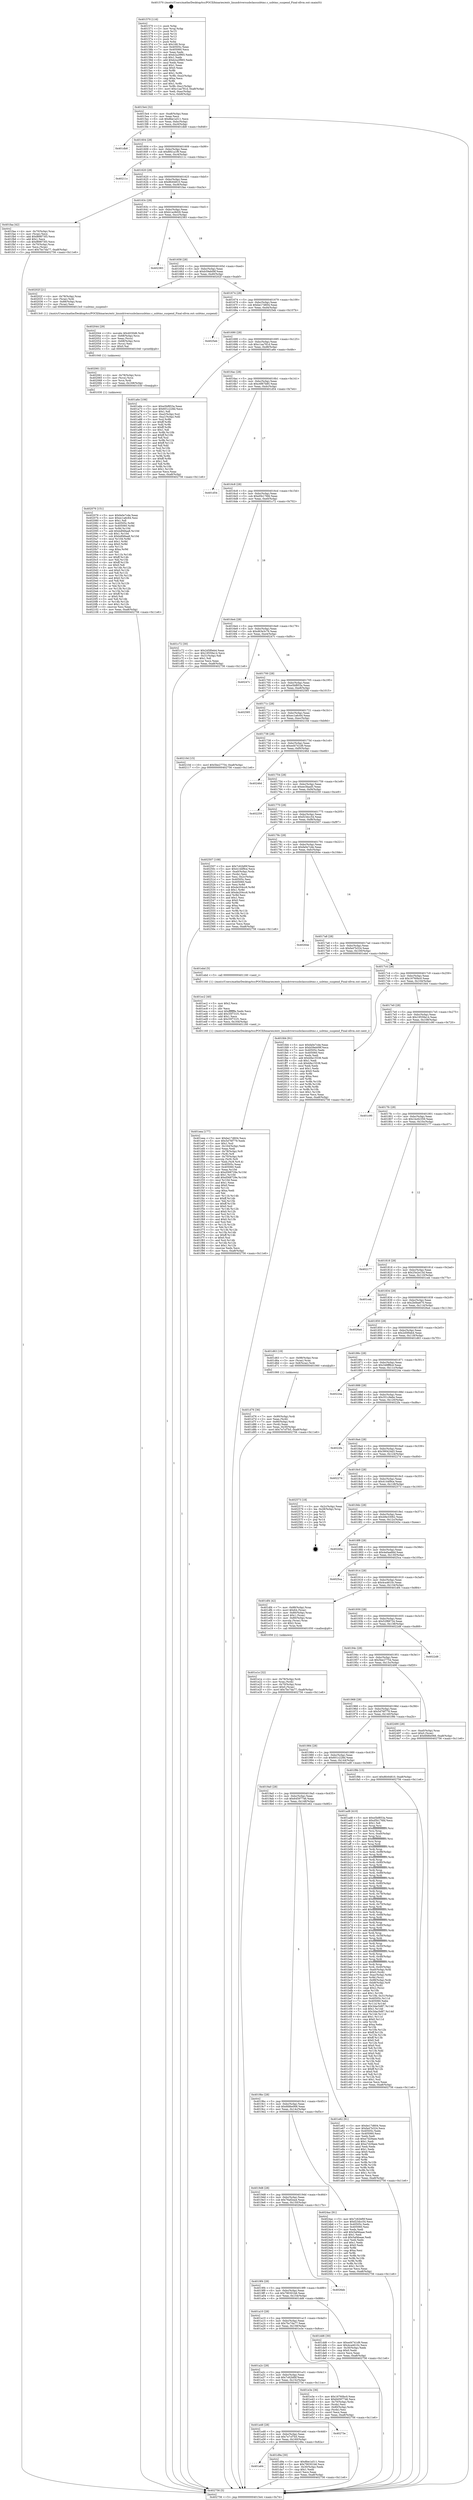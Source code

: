 digraph "0x401570" {
  label = "0x401570 (/mnt/c/Users/mathe/Desktop/tcc/POCII/binaries/extr_linuxdriversusbclassusbtmc.c_usbtmc_suspend_Final-ollvm.out::main(0))"
  labelloc = "t"
  node[shape=record]

  Entry [label="",width=0.3,height=0.3,shape=circle,fillcolor=black,style=filled]
  "0x4015e4" [label="{
     0x4015e4 [32]\l
     | [instrs]\l
     &nbsp;&nbsp;0x4015e4 \<+6\>: mov -0xa8(%rbp),%eax\l
     &nbsp;&nbsp;0x4015ea \<+2\>: mov %eax,%ecx\l
     &nbsp;&nbsp;0x4015ec \<+6\>: sub $0x8be1a511,%ecx\l
     &nbsp;&nbsp;0x4015f2 \<+6\>: mov %eax,-0xbc(%rbp)\l
     &nbsp;&nbsp;0x4015f8 \<+6\>: mov %ecx,-0xc0(%rbp)\l
     &nbsp;&nbsp;0x4015fe \<+6\>: je 0000000000401db8 \<main+0x848\>\l
  }"]
  "0x401db8" [label="{
     0x401db8\l
  }", style=dashed]
  "0x401604" [label="{
     0x401604 [28]\l
     | [instrs]\l
     &nbsp;&nbsp;0x401604 \<+5\>: jmp 0000000000401609 \<main+0x99\>\l
     &nbsp;&nbsp;0x401609 \<+6\>: mov -0xbc(%rbp),%eax\l
     &nbsp;&nbsp;0x40160f \<+5\>: sub $0x8f41a1f9,%eax\l
     &nbsp;&nbsp;0x401614 \<+6\>: mov %eax,-0xc4(%rbp)\l
     &nbsp;&nbsp;0x40161a \<+6\>: je 000000000040211c \<main+0xbac\>\l
  }"]
  Exit [label="",width=0.3,height=0.3,shape=circle,fillcolor=black,style=filled,peripheries=2]
  "0x40211c" [label="{
     0x40211c\l
  }", style=dashed]
  "0x401620" [label="{
     0x401620 [28]\l
     | [instrs]\l
     &nbsp;&nbsp;0x401620 \<+5\>: jmp 0000000000401625 \<main+0xb5\>\l
     &nbsp;&nbsp;0x401625 \<+6\>: mov -0xbc(%rbp),%eax\l
     &nbsp;&nbsp;0x40162b \<+5\>: sub $0x8fc64810,%eax\l
     &nbsp;&nbsp;0x401630 \<+6\>: mov %eax,-0xc8(%rbp)\l
     &nbsp;&nbsp;0x401636 \<+6\>: je 0000000000401faa \<main+0xa3a\>\l
  }"]
  "0x402076" [label="{
     0x402076 [151]\l
     | [instrs]\l
     &nbsp;&nbsp;0x402076 \<+5\>: mov $0xfa0e7cde,%eax\l
     &nbsp;&nbsp;0x40207b \<+5\>: mov $0xec1a6c64,%esi\l
     &nbsp;&nbsp;0x402080 \<+2\>: mov $0x1,%dl\l
     &nbsp;&nbsp;0x402082 \<+8\>: mov 0x40505c,%r8d\l
     &nbsp;&nbsp;0x40208a \<+8\>: mov 0x405060,%r9d\l
     &nbsp;&nbsp;0x402092 \<+3\>: mov %r8d,%r10d\l
     &nbsp;&nbsp;0x402095 \<+7\>: add $0xbdf48aa8,%r10d\l
     &nbsp;&nbsp;0x40209c \<+4\>: sub $0x1,%r10d\l
     &nbsp;&nbsp;0x4020a0 \<+7\>: sub $0xbdf48aa8,%r10d\l
     &nbsp;&nbsp;0x4020a7 \<+4\>: imul %r10d,%r8d\l
     &nbsp;&nbsp;0x4020ab \<+4\>: and $0x1,%r8d\l
     &nbsp;&nbsp;0x4020af \<+4\>: cmp $0x0,%r8d\l
     &nbsp;&nbsp;0x4020b3 \<+4\>: sete %r11b\l
     &nbsp;&nbsp;0x4020b7 \<+4\>: cmp $0xa,%r9d\l
     &nbsp;&nbsp;0x4020bb \<+3\>: setl %bl\l
     &nbsp;&nbsp;0x4020be \<+3\>: mov %r11b,%r14b\l
     &nbsp;&nbsp;0x4020c1 \<+4\>: xor $0xff,%r14b\l
     &nbsp;&nbsp;0x4020c5 \<+3\>: mov %bl,%r15b\l
     &nbsp;&nbsp;0x4020c8 \<+4\>: xor $0xff,%r15b\l
     &nbsp;&nbsp;0x4020cc \<+3\>: xor $0x0,%dl\l
     &nbsp;&nbsp;0x4020cf \<+3\>: mov %r14b,%r12b\l
     &nbsp;&nbsp;0x4020d2 \<+4\>: and $0x0,%r12b\l
     &nbsp;&nbsp;0x4020d6 \<+3\>: and %dl,%r11b\l
     &nbsp;&nbsp;0x4020d9 \<+3\>: mov %r15b,%r13b\l
     &nbsp;&nbsp;0x4020dc \<+4\>: and $0x0,%r13b\l
     &nbsp;&nbsp;0x4020e0 \<+2\>: and %dl,%bl\l
     &nbsp;&nbsp;0x4020e2 \<+3\>: or %r11b,%r12b\l
     &nbsp;&nbsp;0x4020e5 \<+3\>: or %bl,%r13b\l
     &nbsp;&nbsp;0x4020e8 \<+3\>: xor %r13b,%r12b\l
     &nbsp;&nbsp;0x4020eb \<+3\>: or %r15b,%r14b\l
     &nbsp;&nbsp;0x4020ee \<+4\>: xor $0xff,%r14b\l
     &nbsp;&nbsp;0x4020f2 \<+3\>: or $0x0,%dl\l
     &nbsp;&nbsp;0x4020f5 \<+3\>: and %dl,%r14b\l
     &nbsp;&nbsp;0x4020f8 \<+3\>: or %r14b,%r12b\l
     &nbsp;&nbsp;0x4020fb \<+4\>: test $0x1,%r12b\l
     &nbsp;&nbsp;0x4020ff \<+3\>: cmovne %esi,%eax\l
     &nbsp;&nbsp;0x402102 \<+6\>: mov %eax,-0xa8(%rbp)\l
     &nbsp;&nbsp;0x402108 \<+5\>: jmp 0000000000402756 \<main+0x11e6\>\l
  }"]
  "0x401faa" [label="{
     0x401faa [42]\l
     | [instrs]\l
     &nbsp;&nbsp;0x401faa \<+4\>: mov -0x70(%rbp),%rax\l
     &nbsp;&nbsp;0x401fae \<+2\>: mov (%rax),%ecx\l
     &nbsp;&nbsp;0x401fb0 \<+6\>: add $0xf89873f3,%ecx\l
     &nbsp;&nbsp;0x401fb6 \<+3\>: add $0x1,%ecx\l
     &nbsp;&nbsp;0x401fb9 \<+6\>: sub $0xf89873f3,%ecx\l
     &nbsp;&nbsp;0x401fbf \<+4\>: mov -0x70(%rbp),%rax\l
     &nbsp;&nbsp;0x401fc3 \<+2\>: mov %ecx,(%rax)\l
     &nbsp;&nbsp;0x401fc5 \<+10\>: movl $0x7bc7da77,-0xa8(%rbp)\l
     &nbsp;&nbsp;0x401fcf \<+5\>: jmp 0000000000402756 \<main+0x11e6\>\l
  }"]
  "0x40163c" [label="{
     0x40163c [28]\l
     | [instrs]\l
     &nbsp;&nbsp;0x40163c \<+5\>: jmp 0000000000401641 \<main+0xd1\>\l
     &nbsp;&nbsp;0x401641 \<+6\>: mov -0xbc(%rbp),%eax\l
     &nbsp;&nbsp;0x401647 \<+5\>: sub $0xb1ac8d26,%eax\l
     &nbsp;&nbsp;0x40164c \<+6\>: mov %eax,-0xcc(%rbp)\l
     &nbsp;&nbsp;0x401652 \<+6\>: je 0000000000402383 \<main+0xe13\>\l
  }"]
  "0x402061" [label="{
     0x402061 [21]\l
     | [instrs]\l
     &nbsp;&nbsp;0x402061 \<+4\>: mov -0x78(%rbp),%rcx\l
     &nbsp;&nbsp;0x402065 \<+3\>: mov (%rcx),%rcx\l
     &nbsp;&nbsp;0x402068 \<+3\>: mov %rcx,%rdi\l
     &nbsp;&nbsp;0x40206b \<+6\>: mov %eax,-0x168(%rbp)\l
     &nbsp;&nbsp;0x402071 \<+5\>: call 0000000000401030 \<free@plt\>\l
     | [calls]\l
     &nbsp;&nbsp;0x401030 \{1\} (unknown)\l
  }"]
  "0x402383" [label="{
     0x402383\l
  }", style=dashed]
  "0x401658" [label="{
     0x401658 [28]\l
     | [instrs]\l
     &nbsp;&nbsp;0x401658 \<+5\>: jmp 000000000040165d \<main+0xed\>\l
     &nbsp;&nbsp;0x40165d \<+6\>: mov -0xbc(%rbp),%eax\l
     &nbsp;&nbsp;0x401663 \<+5\>: sub $0xb59eb09f,%eax\l
     &nbsp;&nbsp;0x401668 \<+6\>: mov %eax,-0xd0(%rbp)\l
     &nbsp;&nbsp;0x40166e \<+6\>: je 000000000040202f \<main+0xabf\>\l
  }"]
  "0x402044" [label="{
     0x402044 [29]\l
     | [instrs]\l
     &nbsp;&nbsp;0x402044 \<+10\>: movabs $0x4030d6,%rdi\l
     &nbsp;&nbsp;0x40204e \<+4\>: mov -0x68(%rbp),%rcx\l
     &nbsp;&nbsp;0x402052 \<+2\>: mov %eax,(%rcx)\l
     &nbsp;&nbsp;0x402054 \<+4\>: mov -0x68(%rbp),%rcx\l
     &nbsp;&nbsp;0x402058 \<+2\>: mov (%rcx),%esi\l
     &nbsp;&nbsp;0x40205a \<+2\>: mov $0x0,%al\l
     &nbsp;&nbsp;0x40205c \<+5\>: call 0000000000401040 \<printf@plt\>\l
     | [calls]\l
     &nbsp;&nbsp;0x401040 \{1\} (unknown)\l
  }"]
  "0x40202f" [label="{
     0x40202f [21]\l
     | [instrs]\l
     &nbsp;&nbsp;0x40202f \<+4\>: mov -0x78(%rbp),%rax\l
     &nbsp;&nbsp;0x402033 \<+3\>: mov (%rax),%rdi\l
     &nbsp;&nbsp;0x402036 \<+7\>: mov -0x88(%rbp),%rax\l
     &nbsp;&nbsp;0x40203d \<+2\>: mov (%rax),%esi\l
     &nbsp;&nbsp;0x40203f \<+5\>: call 00000000004013c0 \<usbtmc_suspend\>\l
     | [calls]\l
     &nbsp;&nbsp;0x4013c0 \{1\} (/mnt/c/Users/mathe/Desktop/tcc/POCII/binaries/extr_linuxdriversusbclassusbtmc.c_usbtmc_suspend_Final-ollvm.out::usbtmc_suspend)\l
  }"]
  "0x401674" [label="{
     0x401674 [28]\l
     | [instrs]\l
     &nbsp;&nbsp;0x401674 \<+5\>: jmp 0000000000401679 \<main+0x109\>\l
     &nbsp;&nbsp;0x401679 \<+6\>: mov -0xbc(%rbp),%eax\l
     &nbsp;&nbsp;0x40167f \<+5\>: sub $0xbe17d604,%eax\l
     &nbsp;&nbsp;0x401684 \<+6\>: mov %eax,-0xd4(%rbp)\l
     &nbsp;&nbsp;0x40168a \<+6\>: je 00000000004025eb \<main+0x107b\>\l
  }"]
  "0x401eea" [label="{
     0x401eea [177]\l
     | [instrs]\l
     &nbsp;&nbsp;0x401eea \<+5\>: mov $0xbe17d604,%ecx\l
     &nbsp;&nbsp;0x401eef \<+5\>: mov $0x5d76f779,%edx\l
     &nbsp;&nbsp;0x401ef4 \<+3\>: mov $0x1,%sil\l
     &nbsp;&nbsp;0x401ef7 \<+6\>: mov -0x164(%rbp),%edi\l
     &nbsp;&nbsp;0x401efd \<+3\>: imul %eax,%edi\l
     &nbsp;&nbsp;0x401f00 \<+4\>: mov -0x78(%rbp),%r8\l
     &nbsp;&nbsp;0x401f04 \<+3\>: mov (%r8),%r8\l
     &nbsp;&nbsp;0x401f07 \<+4\>: mov -0x70(%rbp),%r9\l
     &nbsp;&nbsp;0x401f0b \<+3\>: movslq (%r9),%r9\l
     &nbsp;&nbsp;0x401f0e \<+4\>: mov %edi,(%r8,%r9,4)\l
     &nbsp;&nbsp;0x401f12 \<+7\>: mov 0x40505c,%eax\l
     &nbsp;&nbsp;0x401f19 \<+7\>: mov 0x405060,%edi\l
     &nbsp;&nbsp;0x401f20 \<+3\>: mov %eax,%r10d\l
     &nbsp;&nbsp;0x401f23 \<+7\>: sub $0xd568729e,%r10d\l
     &nbsp;&nbsp;0x401f2a \<+4\>: sub $0x1,%r10d\l
     &nbsp;&nbsp;0x401f2e \<+7\>: add $0xd568729e,%r10d\l
     &nbsp;&nbsp;0x401f35 \<+4\>: imul %r10d,%eax\l
     &nbsp;&nbsp;0x401f39 \<+3\>: and $0x1,%eax\l
     &nbsp;&nbsp;0x401f3c \<+3\>: cmp $0x0,%eax\l
     &nbsp;&nbsp;0x401f3f \<+4\>: sete %r11b\l
     &nbsp;&nbsp;0x401f43 \<+3\>: cmp $0xa,%edi\l
     &nbsp;&nbsp;0x401f46 \<+3\>: setl %bl\l
     &nbsp;&nbsp;0x401f49 \<+3\>: mov %r11b,%r14b\l
     &nbsp;&nbsp;0x401f4c \<+4\>: xor $0xff,%r14b\l
     &nbsp;&nbsp;0x401f50 \<+3\>: mov %bl,%r15b\l
     &nbsp;&nbsp;0x401f53 \<+4\>: xor $0xff,%r15b\l
     &nbsp;&nbsp;0x401f57 \<+4\>: xor $0x0,%sil\l
     &nbsp;&nbsp;0x401f5b \<+3\>: mov %r14b,%r12b\l
     &nbsp;&nbsp;0x401f5e \<+4\>: and $0x0,%r12b\l
     &nbsp;&nbsp;0x401f62 \<+3\>: and %sil,%r11b\l
     &nbsp;&nbsp;0x401f65 \<+3\>: mov %r15b,%r13b\l
     &nbsp;&nbsp;0x401f68 \<+4\>: and $0x0,%r13b\l
     &nbsp;&nbsp;0x401f6c \<+3\>: and %sil,%bl\l
     &nbsp;&nbsp;0x401f6f \<+3\>: or %r11b,%r12b\l
     &nbsp;&nbsp;0x401f72 \<+3\>: or %bl,%r13b\l
     &nbsp;&nbsp;0x401f75 \<+3\>: xor %r13b,%r12b\l
     &nbsp;&nbsp;0x401f78 \<+3\>: or %r15b,%r14b\l
     &nbsp;&nbsp;0x401f7b \<+4\>: xor $0xff,%r14b\l
     &nbsp;&nbsp;0x401f7f \<+4\>: or $0x0,%sil\l
     &nbsp;&nbsp;0x401f83 \<+3\>: and %sil,%r14b\l
     &nbsp;&nbsp;0x401f86 \<+3\>: or %r14b,%r12b\l
     &nbsp;&nbsp;0x401f89 \<+4\>: test $0x1,%r12b\l
     &nbsp;&nbsp;0x401f8d \<+3\>: cmovne %edx,%ecx\l
     &nbsp;&nbsp;0x401f90 \<+6\>: mov %ecx,-0xa8(%rbp)\l
     &nbsp;&nbsp;0x401f96 \<+5\>: jmp 0000000000402756 \<main+0x11e6\>\l
  }"]
  "0x4025eb" [label="{
     0x4025eb\l
  }", style=dashed]
  "0x401690" [label="{
     0x401690 [28]\l
     | [instrs]\l
     &nbsp;&nbsp;0x401690 \<+5\>: jmp 0000000000401695 \<main+0x125\>\l
     &nbsp;&nbsp;0x401695 \<+6\>: mov -0xbc(%rbp),%eax\l
     &nbsp;&nbsp;0x40169b \<+5\>: sub $0xc1aa781d,%eax\l
     &nbsp;&nbsp;0x4016a0 \<+6\>: mov %eax,-0xd8(%rbp)\l
     &nbsp;&nbsp;0x4016a6 \<+6\>: je 0000000000401a6e \<main+0x4fe\>\l
  }"]
  "0x401ec2" [label="{
     0x401ec2 [40]\l
     | [instrs]\l
     &nbsp;&nbsp;0x401ec2 \<+5\>: mov $0x2,%ecx\l
     &nbsp;&nbsp;0x401ec7 \<+1\>: cltd\l
     &nbsp;&nbsp;0x401ec8 \<+2\>: idiv %ecx\l
     &nbsp;&nbsp;0x401eca \<+6\>: imul $0xfffffffe,%edx,%ecx\l
     &nbsp;&nbsp;0x401ed0 \<+6\>: add $0x35f731f1,%ecx\l
     &nbsp;&nbsp;0x401ed6 \<+3\>: add $0x1,%ecx\l
     &nbsp;&nbsp;0x401ed9 \<+6\>: sub $0x35f731f1,%ecx\l
     &nbsp;&nbsp;0x401edf \<+6\>: mov %ecx,-0x164(%rbp)\l
     &nbsp;&nbsp;0x401ee5 \<+5\>: call 0000000000401160 \<next_i\>\l
     | [calls]\l
     &nbsp;&nbsp;0x401160 \{1\} (/mnt/c/Users/mathe/Desktop/tcc/POCII/binaries/extr_linuxdriversusbclassusbtmc.c_usbtmc_suspend_Final-ollvm.out::next_i)\l
  }"]
  "0x401a6e" [label="{
     0x401a6e [106]\l
     | [instrs]\l
     &nbsp;&nbsp;0x401a6e \<+5\>: mov $0xe5bf853a,%eax\l
     &nbsp;&nbsp;0x401a73 \<+5\>: mov $0x601c228d,%ecx\l
     &nbsp;&nbsp;0x401a78 \<+2\>: mov $0x1,%dl\l
     &nbsp;&nbsp;0x401a7a \<+7\>: mov -0xa2(%rbp),%sil\l
     &nbsp;&nbsp;0x401a81 \<+7\>: mov -0xa1(%rbp),%dil\l
     &nbsp;&nbsp;0x401a88 \<+3\>: mov %sil,%r8b\l
     &nbsp;&nbsp;0x401a8b \<+4\>: xor $0xff,%r8b\l
     &nbsp;&nbsp;0x401a8f \<+3\>: mov %dil,%r9b\l
     &nbsp;&nbsp;0x401a92 \<+4\>: xor $0xff,%r9b\l
     &nbsp;&nbsp;0x401a96 \<+3\>: xor $0x1,%dl\l
     &nbsp;&nbsp;0x401a99 \<+3\>: mov %r8b,%r10b\l
     &nbsp;&nbsp;0x401a9c \<+4\>: and $0xff,%r10b\l
     &nbsp;&nbsp;0x401aa0 \<+3\>: and %dl,%sil\l
     &nbsp;&nbsp;0x401aa3 \<+3\>: mov %r9b,%r11b\l
     &nbsp;&nbsp;0x401aa6 \<+4\>: and $0xff,%r11b\l
     &nbsp;&nbsp;0x401aaa \<+3\>: and %dl,%dil\l
     &nbsp;&nbsp;0x401aad \<+3\>: or %sil,%r10b\l
     &nbsp;&nbsp;0x401ab0 \<+3\>: or %dil,%r11b\l
     &nbsp;&nbsp;0x401ab3 \<+3\>: xor %r11b,%r10b\l
     &nbsp;&nbsp;0x401ab6 \<+3\>: or %r9b,%r8b\l
     &nbsp;&nbsp;0x401ab9 \<+4\>: xor $0xff,%r8b\l
     &nbsp;&nbsp;0x401abd \<+3\>: or $0x1,%dl\l
     &nbsp;&nbsp;0x401ac0 \<+3\>: and %dl,%r8b\l
     &nbsp;&nbsp;0x401ac3 \<+3\>: or %r8b,%r10b\l
     &nbsp;&nbsp;0x401ac6 \<+4\>: test $0x1,%r10b\l
     &nbsp;&nbsp;0x401aca \<+3\>: cmovne %ecx,%eax\l
     &nbsp;&nbsp;0x401acd \<+6\>: mov %eax,-0xa8(%rbp)\l
     &nbsp;&nbsp;0x401ad3 \<+5\>: jmp 0000000000402756 \<main+0x11e6\>\l
  }"]
  "0x4016ac" [label="{
     0x4016ac [28]\l
     | [instrs]\l
     &nbsp;&nbsp;0x4016ac \<+5\>: jmp 00000000004016b1 \<main+0x141\>\l
     &nbsp;&nbsp;0x4016b1 \<+6\>: mov -0xbc(%rbp),%eax\l
     &nbsp;&nbsp;0x4016b7 \<+5\>: sub $0xc6f67b85,%eax\l
     &nbsp;&nbsp;0x4016bc \<+6\>: mov %eax,-0xdc(%rbp)\l
     &nbsp;&nbsp;0x4016c2 \<+6\>: je 0000000000401d54 \<main+0x7e4\>\l
  }"]
  "0x402756" [label="{
     0x402756 [5]\l
     | [instrs]\l
     &nbsp;&nbsp;0x402756 \<+5\>: jmp 00000000004015e4 \<main+0x74\>\l
  }"]
  "0x401570" [label="{
     0x401570 [116]\l
     | [instrs]\l
     &nbsp;&nbsp;0x401570 \<+1\>: push %rbp\l
     &nbsp;&nbsp;0x401571 \<+3\>: mov %rsp,%rbp\l
     &nbsp;&nbsp;0x401574 \<+2\>: push %r15\l
     &nbsp;&nbsp;0x401576 \<+2\>: push %r14\l
     &nbsp;&nbsp;0x401578 \<+2\>: push %r13\l
     &nbsp;&nbsp;0x40157a \<+2\>: push %r12\l
     &nbsp;&nbsp;0x40157c \<+1\>: push %rbx\l
     &nbsp;&nbsp;0x40157d \<+7\>: sub $0x168,%rsp\l
     &nbsp;&nbsp;0x401584 \<+7\>: mov 0x40505c,%eax\l
     &nbsp;&nbsp;0x40158b \<+7\>: mov 0x405060,%ecx\l
     &nbsp;&nbsp;0x401592 \<+2\>: mov %eax,%edx\l
     &nbsp;&nbsp;0x401594 \<+6\>: sub $0xb2a2f965,%edx\l
     &nbsp;&nbsp;0x40159a \<+3\>: sub $0x1,%edx\l
     &nbsp;&nbsp;0x40159d \<+6\>: add $0xb2a2f965,%edx\l
     &nbsp;&nbsp;0x4015a3 \<+3\>: imul %edx,%eax\l
     &nbsp;&nbsp;0x4015a6 \<+3\>: and $0x1,%eax\l
     &nbsp;&nbsp;0x4015a9 \<+3\>: cmp $0x0,%eax\l
     &nbsp;&nbsp;0x4015ac \<+4\>: sete %r8b\l
     &nbsp;&nbsp;0x4015b0 \<+4\>: and $0x1,%r8b\l
     &nbsp;&nbsp;0x4015b4 \<+7\>: mov %r8b,-0xa2(%rbp)\l
     &nbsp;&nbsp;0x4015bb \<+3\>: cmp $0xa,%ecx\l
     &nbsp;&nbsp;0x4015be \<+4\>: setl %r8b\l
     &nbsp;&nbsp;0x4015c2 \<+4\>: and $0x1,%r8b\l
     &nbsp;&nbsp;0x4015c6 \<+7\>: mov %r8b,-0xa1(%rbp)\l
     &nbsp;&nbsp;0x4015cd \<+10\>: movl $0xc1aa781d,-0xa8(%rbp)\l
     &nbsp;&nbsp;0x4015d7 \<+6\>: mov %edi,-0xac(%rbp)\l
     &nbsp;&nbsp;0x4015dd \<+7\>: mov %rsi,-0xb8(%rbp)\l
  }"]
  "0x401e1e" [label="{
     0x401e1e [32]\l
     | [instrs]\l
     &nbsp;&nbsp;0x401e1e \<+4\>: mov -0x78(%rbp),%rdi\l
     &nbsp;&nbsp;0x401e22 \<+3\>: mov %rax,(%rdi)\l
     &nbsp;&nbsp;0x401e25 \<+4\>: mov -0x70(%rbp),%rax\l
     &nbsp;&nbsp;0x401e29 \<+6\>: movl $0x0,(%rax)\l
     &nbsp;&nbsp;0x401e2f \<+10\>: movl $0x7bc7da77,-0xa8(%rbp)\l
     &nbsp;&nbsp;0x401e39 \<+5\>: jmp 0000000000402756 \<main+0x11e6\>\l
  }"]
  "0x401d54" [label="{
     0x401d54\l
  }", style=dashed]
  "0x4016c8" [label="{
     0x4016c8 [28]\l
     | [instrs]\l
     &nbsp;&nbsp;0x4016c8 \<+5\>: jmp 00000000004016cd \<main+0x15d\>\l
     &nbsp;&nbsp;0x4016cd \<+6\>: mov -0xbc(%rbp),%eax\l
     &nbsp;&nbsp;0x4016d3 \<+5\>: sub $0xd5b176fd,%eax\l
     &nbsp;&nbsp;0x4016d8 \<+6\>: mov %eax,-0xe0(%rbp)\l
     &nbsp;&nbsp;0x4016de \<+6\>: je 0000000000401c72 \<main+0x702\>\l
  }"]
  "0x401a64" [label="{
     0x401a64\l
  }", style=dashed]
  "0x401c72" [label="{
     0x401c72 [30]\l
     | [instrs]\l
     &nbsp;&nbsp;0x401c72 \<+5\>: mov $0x2d5f0eb4,%eax\l
     &nbsp;&nbsp;0x401c77 \<+5\>: mov $0x19559a14,%ecx\l
     &nbsp;&nbsp;0x401c7c \<+3\>: mov -0x31(%rbp),%dl\l
     &nbsp;&nbsp;0x401c7f \<+3\>: test $0x1,%dl\l
     &nbsp;&nbsp;0x401c82 \<+3\>: cmovne %ecx,%eax\l
     &nbsp;&nbsp;0x401c85 \<+6\>: mov %eax,-0xa8(%rbp)\l
     &nbsp;&nbsp;0x401c8b \<+5\>: jmp 0000000000402756 \<main+0x11e6\>\l
  }"]
  "0x4016e4" [label="{
     0x4016e4 [28]\l
     | [instrs]\l
     &nbsp;&nbsp;0x4016e4 \<+5\>: jmp 00000000004016e9 \<main+0x179\>\l
     &nbsp;&nbsp;0x4016e9 \<+6\>: mov -0xbc(%rbp),%eax\l
     &nbsp;&nbsp;0x4016ef \<+5\>: sub $0xd63e3c76,%eax\l
     &nbsp;&nbsp;0x4016f4 \<+6\>: mov %eax,-0xe4(%rbp)\l
     &nbsp;&nbsp;0x4016fa \<+6\>: je 000000000040247c \<main+0xf0c\>\l
  }"]
  "0x401d9a" [label="{
     0x401d9a [30]\l
     | [instrs]\l
     &nbsp;&nbsp;0x401d9a \<+5\>: mov $0x8be1a511,%eax\l
     &nbsp;&nbsp;0x401d9f \<+5\>: mov $0x790301b6,%ecx\l
     &nbsp;&nbsp;0x401da4 \<+3\>: mov -0x30(%rbp),%edx\l
     &nbsp;&nbsp;0x401da7 \<+3\>: cmp $0x1,%edx\l
     &nbsp;&nbsp;0x401daa \<+3\>: cmovl %ecx,%eax\l
     &nbsp;&nbsp;0x401dad \<+6\>: mov %eax,-0xa8(%rbp)\l
     &nbsp;&nbsp;0x401db3 \<+5\>: jmp 0000000000402756 \<main+0x11e6\>\l
  }"]
  "0x40247c" [label="{
     0x40247c\l
  }", style=dashed]
  "0x401700" [label="{
     0x401700 [28]\l
     | [instrs]\l
     &nbsp;&nbsp;0x401700 \<+5\>: jmp 0000000000401705 \<main+0x195\>\l
     &nbsp;&nbsp;0x401705 \<+6\>: mov -0xbc(%rbp),%eax\l
     &nbsp;&nbsp;0x40170b \<+5\>: sub $0xe5bf853a,%eax\l
     &nbsp;&nbsp;0x401710 \<+6\>: mov %eax,-0xe8(%rbp)\l
     &nbsp;&nbsp;0x401716 \<+6\>: je 0000000000402585 \<main+0x1015\>\l
  }"]
  "0x401a48" [label="{
     0x401a48 [28]\l
     | [instrs]\l
     &nbsp;&nbsp;0x401a48 \<+5\>: jmp 0000000000401a4d \<main+0x4dd\>\l
     &nbsp;&nbsp;0x401a4d \<+6\>: mov -0xbc(%rbp),%eax\l
     &nbsp;&nbsp;0x401a53 \<+5\>: sub $0x7e7cf7b5,%eax\l
     &nbsp;&nbsp;0x401a58 \<+6\>: mov %eax,-0x160(%rbp)\l
     &nbsp;&nbsp;0x401a5e \<+6\>: je 0000000000401d9a \<main+0x82a\>\l
  }"]
  "0x402585" [label="{
     0x402585\l
  }", style=dashed]
  "0x40171c" [label="{
     0x40171c [28]\l
     | [instrs]\l
     &nbsp;&nbsp;0x40171c \<+5\>: jmp 0000000000401721 \<main+0x1b1\>\l
     &nbsp;&nbsp;0x401721 \<+6\>: mov -0xbc(%rbp),%eax\l
     &nbsp;&nbsp;0x401727 \<+5\>: sub $0xec1a6c64,%eax\l
     &nbsp;&nbsp;0x40172c \<+6\>: mov %eax,-0xec(%rbp)\l
     &nbsp;&nbsp;0x401732 \<+6\>: je 000000000040210d \<main+0xb9d\>\l
  }"]
  "0x40273e" [label="{
     0x40273e\l
  }", style=dashed]
  "0x40210d" [label="{
     0x40210d [15]\l
     | [instrs]\l
     &nbsp;&nbsp;0x40210d \<+10\>: movl $0x5be27754,-0xa8(%rbp)\l
     &nbsp;&nbsp;0x402117 \<+5\>: jmp 0000000000402756 \<main+0x11e6\>\l
  }"]
  "0x401738" [label="{
     0x401738 [28]\l
     | [instrs]\l
     &nbsp;&nbsp;0x401738 \<+5\>: jmp 000000000040173d \<main+0x1cd\>\l
     &nbsp;&nbsp;0x40173d \<+6\>: mov -0xbc(%rbp),%eax\l
     &nbsp;&nbsp;0x401743 \<+5\>: sub $0xed4741d9,%eax\l
     &nbsp;&nbsp;0x401748 \<+6\>: mov %eax,-0xf0(%rbp)\l
     &nbsp;&nbsp;0x40174e \<+6\>: je 000000000040246d \<main+0xefd\>\l
  }"]
  "0x401a2c" [label="{
     0x401a2c [28]\l
     | [instrs]\l
     &nbsp;&nbsp;0x401a2c \<+5\>: jmp 0000000000401a31 \<main+0x4c1\>\l
     &nbsp;&nbsp;0x401a31 \<+6\>: mov -0xbc(%rbp),%eax\l
     &nbsp;&nbsp;0x401a37 \<+5\>: sub $0x7c62bf0f,%eax\l
     &nbsp;&nbsp;0x401a3c \<+6\>: mov %eax,-0x15c(%rbp)\l
     &nbsp;&nbsp;0x401a42 \<+6\>: je 000000000040273e \<main+0x11ce\>\l
  }"]
  "0x40246d" [label="{
     0x40246d\l
  }", style=dashed]
  "0x401754" [label="{
     0x401754 [28]\l
     | [instrs]\l
     &nbsp;&nbsp;0x401754 \<+5\>: jmp 0000000000401759 \<main+0x1e9\>\l
     &nbsp;&nbsp;0x401759 \<+6\>: mov -0xbc(%rbp),%eax\l
     &nbsp;&nbsp;0x40175f \<+5\>: sub $0xee3faad5,%eax\l
     &nbsp;&nbsp;0x401764 \<+6\>: mov %eax,-0xf4(%rbp)\l
     &nbsp;&nbsp;0x40176a \<+6\>: je 0000000000402259 \<main+0xce9\>\l
  }"]
  "0x401e3e" [label="{
     0x401e3e [36]\l
     | [instrs]\l
     &nbsp;&nbsp;0x401e3e \<+5\>: mov $0x16760bc0,%eax\l
     &nbsp;&nbsp;0x401e43 \<+5\>: mov $0x64597746,%ecx\l
     &nbsp;&nbsp;0x401e48 \<+4\>: mov -0x70(%rbp),%rdx\l
     &nbsp;&nbsp;0x401e4c \<+2\>: mov (%rdx),%esi\l
     &nbsp;&nbsp;0x401e4e \<+4\>: mov -0x80(%rbp),%rdx\l
     &nbsp;&nbsp;0x401e52 \<+2\>: cmp (%rdx),%esi\l
     &nbsp;&nbsp;0x401e54 \<+3\>: cmovl %ecx,%eax\l
     &nbsp;&nbsp;0x401e57 \<+6\>: mov %eax,-0xa8(%rbp)\l
     &nbsp;&nbsp;0x401e5d \<+5\>: jmp 0000000000402756 \<main+0x11e6\>\l
  }"]
  "0x402259" [label="{
     0x402259\l
  }", style=dashed]
  "0x401770" [label="{
     0x401770 [28]\l
     | [instrs]\l
     &nbsp;&nbsp;0x401770 \<+5\>: jmp 0000000000401775 \<main+0x205\>\l
     &nbsp;&nbsp;0x401775 \<+6\>: mov -0xbc(%rbp),%eax\l
     &nbsp;&nbsp;0x40177b \<+5\>: sub $0xf23dcc54,%eax\l
     &nbsp;&nbsp;0x401780 \<+6\>: mov %eax,-0xf8(%rbp)\l
     &nbsp;&nbsp;0x401786 \<+6\>: je 0000000000402507 \<main+0xf97\>\l
  }"]
  "0x401a10" [label="{
     0x401a10 [28]\l
     | [instrs]\l
     &nbsp;&nbsp;0x401a10 \<+5\>: jmp 0000000000401a15 \<main+0x4a5\>\l
     &nbsp;&nbsp;0x401a15 \<+6\>: mov -0xbc(%rbp),%eax\l
     &nbsp;&nbsp;0x401a1b \<+5\>: sub $0x7bc7da77,%eax\l
     &nbsp;&nbsp;0x401a20 \<+6\>: mov %eax,-0x158(%rbp)\l
     &nbsp;&nbsp;0x401a26 \<+6\>: je 0000000000401e3e \<main+0x8ce\>\l
  }"]
  "0x402507" [label="{
     0x402507 [108]\l
     | [instrs]\l
     &nbsp;&nbsp;0x402507 \<+5\>: mov $0x7c62bf0f,%eax\l
     &nbsp;&nbsp;0x40250c \<+5\>: mov $0x4144f9ce,%ecx\l
     &nbsp;&nbsp;0x402511 \<+7\>: mov -0xa0(%rbp),%rdx\l
     &nbsp;&nbsp;0x402518 \<+2\>: mov (%rdx),%esi\l
     &nbsp;&nbsp;0x40251a \<+3\>: mov %esi,-0x2c(%rbp)\l
     &nbsp;&nbsp;0x40251d \<+7\>: mov 0x40505c,%esi\l
     &nbsp;&nbsp;0x402524 \<+7\>: mov 0x405060,%edi\l
     &nbsp;&nbsp;0x40252b \<+3\>: mov %esi,%r8d\l
     &nbsp;&nbsp;0x40252e \<+7\>: sub $0xde204cc6,%r8d\l
     &nbsp;&nbsp;0x402535 \<+4\>: sub $0x1,%r8d\l
     &nbsp;&nbsp;0x402539 \<+7\>: add $0xde204cc6,%r8d\l
     &nbsp;&nbsp;0x402540 \<+4\>: imul %r8d,%esi\l
     &nbsp;&nbsp;0x402544 \<+3\>: and $0x1,%esi\l
     &nbsp;&nbsp;0x402547 \<+3\>: cmp $0x0,%esi\l
     &nbsp;&nbsp;0x40254a \<+4\>: sete %r9b\l
     &nbsp;&nbsp;0x40254e \<+3\>: cmp $0xa,%edi\l
     &nbsp;&nbsp;0x402551 \<+4\>: setl %r10b\l
     &nbsp;&nbsp;0x402555 \<+3\>: mov %r9b,%r11b\l
     &nbsp;&nbsp;0x402558 \<+3\>: and %r10b,%r11b\l
     &nbsp;&nbsp;0x40255b \<+3\>: xor %r10b,%r9b\l
     &nbsp;&nbsp;0x40255e \<+3\>: or %r9b,%r11b\l
     &nbsp;&nbsp;0x402561 \<+4\>: test $0x1,%r11b\l
     &nbsp;&nbsp;0x402565 \<+3\>: cmovne %ecx,%eax\l
     &nbsp;&nbsp;0x402568 \<+6\>: mov %eax,-0xa8(%rbp)\l
     &nbsp;&nbsp;0x40256e \<+5\>: jmp 0000000000402756 \<main+0x11e6\>\l
  }"]
  "0x40178c" [label="{
     0x40178c [28]\l
     | [instrs]\l
     &nbsp;&nbsp;0x40178c \<+5\>: jmp 0000000000401791 \<main+0x221\>\l
     &nbsp;&nbsp;0x401791 \<+6\>: mov -0xbc(%rbp),%eax\l
     &nbsp;&nbsp;0x401797 \<+5\>: sub $0xfa0e7cde,%eax\l
     &nbsp;&nbsp;0x40179c \<+6\>: mov %eax,-0xfc(%rbp)\l
     &nbsp;&nbsp;0x4017a2 \<+6\>: je 000000000040264e \<main+0x10de\>\l
  }"]
  "0x401dd6" [label="{
     0x401dd6 [30]\l
     | [instrs]\l
     &nbsp;&nbsp;0x401dd6 \<+5\>: mov $0xed4741d9,%eax\l
     &nbsp;&nbsp;0x401ddb \<+5\>: mov $0x4ca4610c,%ecx\l
     &nbsp;&nbsp;0x401de0 \<+3\>: mov -0x30(%rbp),%edx\l
     &nbsp;&nbsp;0x401de3 \<+3\>: cmp $0x0,%edx\l
     &nbsp;&nbsp;0x401de6 \<+3\>: cmove %ecx,%eax\l
     &nbsp;&nbsp;0x401de9 \<+6\>: mov %eax,-0xa8(%rbp)\l
     &nbsp;&nbsp;0x401def \<+5\>: jmp 0000000000402756 \<main+0x11e6\>\l
  }"]
  "0x40264e" [label="{
     0x40264e\l
  }", style=dashed]
  "0x4017a8" [label="{
     0x4017a8 [28]\l
     | [instrs]\l
     &nbsp;&nbsp;0x4017a8 \<+5\>: jmp 00000000004017ad \<main+0x23d\>\l
     &nbsp;&nbsp;0x4017ad \<+6\>: mov -0xbc(%rbp),%eax\l
     &nbsp;&nbsp;0x4017b3 \<+5\>: sub $0xfa47b324,%eax\l
     &nbsp;&nbsp;0x4017b8 \<+6\>: mov %eax,-0x100(%rbp)\l
     &nbsp;&nbsp;0x4017be \<+6\>: je 0000000000401ebd \<main+0x94d\>\l
  }"]
  "0x4019f4" [label="{
     0x4019f4 [28]\l
     | [instrs]\l
     &nbsp;&nbsp;0x4019f4 \<+5\>: jmp 00000000004019f9 \<main+0x489\>\l
     &nbsp;&nbsp;0x4019f9 \<+6\>: mov -0xbc(%rbp),%eax\l
     &nbsp;&nbsp;0x4019ff \<+5\>: sub $0x790301b6,%eax\l
     &nbsp;&nbsp;0x401a04 \<+6\>: mov %eax,-0x154(%rbp)\l
     &nbsp;&nbsp;0x401a0a \<+6\>: je 0000000000401dd6 \<main+0x866\>\l
  }"]
  "0x401ebd" [label="{
     0x401ebd [5]\l
     | [instrs]\l
     &nbsp;&nbsp;0x401ebd \<+5\>: call 0000000000401160 \<next_i\>\l
     | [calls]\l
     &nbsp;&nbsp;0x401160 \{1\} (/mnt/c/Users/mathe/Desktop/tcc/POCII/binaries/extr_linuxdriversusbclassusbtmc.c_usbtmc_suspend_Final-ollvm.out::next_i)\l
  }"]
  "0x4017c4" [label="{
     0x4017c4 [28]\l
     | [instrs]\l
     &nbsp;&nbsp;0x4017c4 \<+5\>: jmp 00000000004017c9 \<main+0x259\>\l
     &nbsp;&nbsp;0x4017c9 \<+6\>: mov -0xbc(%rbp),%eax\l
     &nbsp;&nbsp;0x4017cf \<+5\>: sub $0x16760bc0,%eax\l
     &nbsp;&nbsp;0x4017d4 \<+6\>: mov %eax,-0x104(%rbp)\l
     &nbsp;&nbsp;0x4017da \<+6\>: je 0000000000401fd4 \<main+0xa64\>\l
  }"]
  "0x4026eb" [label="{
     0x4026eb\l
  }", style=dashed]
  "0x401fd4" [label="{
     0x401fd4 [91]\l
     | [instrs]\l
     &nbsp;&nbsp;0x401fd4 \<+5\>: mov $0xfa0e7cde,%eax\l
     &nbsp;&nbsp;0x401fd9 \<+5\>: mov $0xb59eb09f,%ecx\l
     &nbsp;&nbsp;0x401fde \<+7\>: mov 0x40505c,%edx\l
     &nbsp;&nbsp;0x401fe5 \<+7\>: mov 0x405060,%esi\l
     &nbsp;&nbsp;0x401fec \<+2\>: mov %edx,%edi\l
     &nbsp;&nbsp;0x401fee \<+6\>: add $0xb9a15538,%edi\l
     &nbsp;&nbsp;0x401ff4 \<+3\>: sub $0x1,%edi\l
     &nbsp;&nbsp;0x401ff7 \<+6\>: sub $0xb9a15538,%edi\l
     &nbsp;&nbsp;0x401ffd \<+3\>: imul %edi,%edx\l
     &nbsp;&nbsp;0x402000 \<+3\>: and $0x1,%edx\l
     &nbsp;&nbsp;0x402003 \<+3\>: cmp $0x0,%edx\l
     &nbsp;&nbsp;0x402006 \<+4\>: sete %r8b\l
     &nbsp;&nbsp;0x40200a \<+3\>: cmp $0xa,%esi\l
     &nbsp;&nbsp;0x40200d \<+4\>: setl %r9b\l
     &nbsp;&nbsp;0x402011 \<+3\>: mov %r8b,%r10b\l
     &nbsp;&nbsp;0x402014 \<+3\>: and %r9b,%r10b\l
     &nbsp;&nbsp;0x402017 \<+3\>: xor %r9b,%r8b\l
     &nbsp;&nbsp;0x40201a \<+3\>: or %r8b,%r10b\l
     &nbsp;&nbsp;0x40201d \<+4\>: test $0x1,%r10b\l
     &nbsp;&nbsp;0x402021 \<+3\>: cmovne %ecx,%eax\l
     &nbsp;&nbsp;0x402024 \<+6\>: mov %eax,-0xa8(%rbp)\l
     &nbsp;&nbsp;0x40202a \<+5\>: jmp 0000000000402756 \<main+0x11e6\>\l
  }"]
  "0x4017e0" [label="{
     0x4017e0 [28]\l
     | [instrs]\l
     &nbsp;&nbsp;0x4017e0 \<+5\>: jmp 00000000004017e5 \<main+0x275\>\l
     &nbsp;&nbsp;0x4017e5 \<+6\>: mov -0xbc(%rbp),%eax\l
     &nbsp;&nbsp;0x4017eb \<+5\>: sub $0x19559a14,%eax\l
     &nbsp;&nbsp;0x4017f0 \<+6\>: mov %eax,-0x108(%rbp)\l
     &nbsp;&nbsp;0x4017f6 \<+6\>: je 0000000000401c90 \<main+0x720\>\l
  }"]
  "0x4019d8" [label="{
     0x4019d8 [28]\l
     | [instrs]\l
     &nbsp;&nbsp;0x4019d8 \<+5\>: jmp 00000000004019dd \<main+0x46d\>\l
     &nbsp;&nbsp;0x4019dd \<+6\>: mov -0xbc(%rbp),%eax\l
     &nbsp;&nbsp;0x4019e3 \<+5\>: sub $0x76af2ea4,%eax\l
     &nbsp;&nbsp;0x4019e8 \<+6\>: mov %eax,-0x150(%rbp)\l
     &nbsp;&nbsp;0x4019ee \<+6\>: je 00000000004026eb \<main+0x117b\>\l
  }"]
  "0x401c90" [label="{
     0x401c90\l
  }", style=dashed]
  "0x4017fc" [label="{
     0x4017fc [28]\l
     | [instrs]\l
     &nbsp;&nbsp;0x4017fc \<+5\>: jmp 0000000000401801 \<main+0x291\>\l
     &nbsp;&nbsp;0x401801 \<+6\>: mov -0xbc(%rbp),%eax\l
     &nbsp;&nbsp;0x401807 \<+5\>: sub $0x1bc62359,%eax\l
     &nbsp;&nbsp;0x40180c \<+6\>: mov %eax,-0x10c(%rbp)\l
     &nbsp;&nbsp;0x401812 \<+6\>: je 0000000000402177 \<main+0xc07\>\l
  }"]
  "0x4024ac" [label="{
     0x4024ac [91]\l
     | [instrs]\l
     &nbsp;&nbsp;0x4024ac \<+5\>: mov $0x7c62bf0f,%eax\l
     &nbsp;&nbsp;0x4024b1 \<+5\>: mov $0xf23dcc54,%ecx\l
     &nbsp;&nbsp;0x4024b6 \<+7\>: mov 0x40505c,%edx\l
     &nbsp;&nbsp;0x4024bd \<+7\>: mov 0x405060,%esi\l
     &nbsp;&nbsp;0x4024c4 \<+2\>: mov %edx,%edi\l
     &nbsp;&nbsp;0x4024c6 \<+6\>: add $0x5af4baae,%edi\l
     &nbsp;&nbsp;0x4024cc \<+3\>: sub $0x1,%edi\l
     &nbsp;&nbsp;0x4024cf \<+6\>: sub $0x5af4baae,%edi\l
     &nbsp;&nbsp;0x4024d5 \<+3\>: imul %edi,%edx\l
     &nbsp;&nbsp;0x4024d8 \<+3\>: and $0x1,%edx\l
     &nbsp;&nbsp;0x4024db \<+3\>: cmp $0x0,%edx\l
     &nbsp;&nbsp;0x4024de \<+4\>: sete %r8b\l
     &nbsp;&nbsp;0x4024e2 \<+3\>: cmp $0xa,%esi\l
     &nbsp;&nbsp;0x4024e5 \<+4\>: setl %r9b\l
     &nbsp;&nbsp;0x4024e9 \<+3\>: mov %r8b,%r10b\l
     &nbsp;&nbsp;0x4024ec \<+3\>: and %r9b,%r10b\l
     &nbsp;&nbsp;0x4024ef \<+3\>: xor %r9b,%r8b\l
     &nbsp;&nbsp;0x4024f2 \<+3\>: or %r8b,%r10b\l
     &nbsp;&nbsp;0x4024f5 \<+4\>: test $0x1,%r10b\l
     &nbsp;&nbsp;0x4024f9 \<+3\>: cmovne %ecx,%eax\l
     &nbsp;&nbsp;0x4024fc \<+6\>: mov %eax,-0xa8(%rbp)\l
     &nbsp;&nbsp;0x402502 \<+5\>: jmp 0000000000402756 \<main+0x11e6\>\l
  }"]
  "0x402177" [label="{
     0x402177\l
  }", style=dashed]
  "0x401818" [label="{
     0x401818 [28]\l
     | [instrs]\l
     &nbsp;&nbsp;0x401818 \<+5\>: jmp 000000000040181d \<main+0x2ad\>\l
     &nbsp;&nbsp;0x40181d \<+6\>: mov -0xbc(%rbp),%eax\l
     &nbsp;&nbsp;0x401823 \<+5\>: sub $0x25e2e15d,%eax\l
     &nbsp;&nbsp;0x401828 \<+6\>: mov %eax,-0x110(%rbp)\l
     &nbsp;&nbsp;0x40182e \<+6\>: je 0000000000401ceb \<main+0x77b\>\l
  }"]
  "0x4019bc" [label="{
     0x4019bc [28]\l
     | [instrs]\l
     &nbsp;&nbsp;0x4019bc \<+5\>: jmp 00000000004019c1 \<main+0x451\>\l
     &nbsp;&nbsp;0x4019c1 \<+6\>: mov -0xbc(%rbp),%eax\l
     &nbsp;&nbsp;0x4019c7 \<+5\>: sub $0x6fd6e068,%eax\l
     &nbsp;&nbsp;0x4019cc \<+6\>: mov %eax,-0x14c(%rbp)\l
     &nbsp;&nbsp;0x4019d2 \<+6\>: je 00000000004024ac \<main+0xf3c\>\l
  }"]
  "0x401ceb" [label="{
     0x401ceb\l
  }", style=dashed]
  "0x401834" [label="{
     0x401834 [28]\l
     | [instrs]\l
     &nbsp;&nbsp;0x401834 \<+5\>: jmp 0000000000401839 \<main+0x2c9\>\l
     &nbsp;&nbsp;0x401839 \<+6\>: mov -0xbc(%rbp),%eax\l
     &nbsp;&nbsp;0x40183f \<+5\>: sub $0x2b0ba670,%eax\l
     &nbsp;&nbsp;0x401844 \<+6\>: mov %eax,-0x114(%rbp)\l
     &nbsp;&nbsp;0x40184a \<+6\>: je 00000000004026a4 \<main+0x1134\>\l
  }"]
  "0x401e62" [label="{
     0x401e62 [91]\l
     | [instrs]\l
     &nbsp;&nbsp;0x401e62 \<+5\>: mov $0xbe17d604,%eax\l
     &nbsp;&nbsp;0x401e67 \<+5\>: mov $0xfa47b324,%ecx\l
     &nbsp;&nbsp;0x401e6c \<+7\>: mov 0x40505c,%edx\l
     &nbsp;&nbsp;0x401e73 \<+7\>: mov 0x405060,%esi\l
     &nbsp;&nbsp;0x401e7a \<+2\>: mov %edx,%edi\l
     &nbsp;&nbsp;0x401e7c \<+6\>: sub $0xe7d29aee,%edi\l
     &nbsp;&nbsp;0x401e82 \<+3\>: sub $0x1,%edi\l
     &nbsp;&nbsp;0x401e85 \<+6\>: add $0xe7d29aee,%edi\l
     &nbsp;&nbsp;0x401e8b \<+3\>: imul %edi,%edx\l
     &nbsp;&nbsp;0x401e8e \<+3\>: and $0x1,%edx\l
     &nbsp;&nbsp;0x401e91 \<+3\>: cmp $0x0,%edx\l
     &nbsp;&nbsp;0x401e94 \<+4\>: sete %r8b\l
     &nbsp;&nbsp;0x401e98 \<+3\>: cmp $0xa,%esi\l
     &nbsp;&nbsp;0x401e9b \<+4\>: setl %r9b\l
     &nbsp;&nbsp;0x401e9f \<+3\>: mov %r8b,%r10b\l
     &nbsp;&nbsp;0x401ea2 \<+3\>: and %r9b,%r10b\l
     &nbsp;&nbsp;0x401ea5 \<+3\>: xor %r9b,%r8b\l
     &nbsp;&nbsp;0x401ea8 \<+3\>: or %r8b,%r10b\l
     &nbsp;&nbsp;0x401eab \<+4\>: test $0x1,%r10b\l
     &nbsp;&nbsp;0x401eaf \<+3\>: cmovne %ecx,%eax\l
     &nbsp;&nbsp;0x401eb2 \<+6\>: mov %eax,-0xa8(%rbp)\l
     &nbsp;&nbsp;0x401eb8 \<+5\>: jmp 0000000000402756 \<main+0x11e6\>\l
  }"]
  "0x4026a4" [label="{
     0x4026a4\l
  }", style=dashed]
  "0x401850" [label="{
     0x401850 [28]\l
     | [instrs]\l
     &nbsp;&nbsp;0x401850 \<+5\>: jmp 0000000000401855 \<main+0x2e5\>\l
     &nbsp;&nbsp;0x401855 \<+6\>: mov -0xbc(%rbp),%eax\l
     &nbsp;&nbsp;0x40185b \<+5\>: sub $0x2d5f0eb4,%eax\l
     &nbsp;&nbsp;0x401860 \<+6\>: mov %eax,-0x118(%rbp)\l
     &nbsp;&nbsp;0x401866 \<+6\>: je 0000000000401d63 \<main+0x7f3\>\l
  }"]
  "0x401d76" [label="{
     0x401d76 [36]\l
     | [instrs]\l
     &nbsp;&nbsp;0x401d76 \<+7\>: mov -0x90(%rbp),%rdi\l
     &nbsp;&nbsp;0x401d7d \<+2\>: mov %eax,(%rdi)\l
     &nbsp;&nbsp;0x401d7f \<+7\>: mov -0x90(%rbp),%rdi\l
     &nbsp;&nbsp;0x401d86 \<+2\>: mov (%rdi),%eax\l
     &nbsp;&nbsp;0x401d88 \<+3\>: mov %eax,-0x30(%rbp)\l
     &nbsp;&nbsp;0x401d8b \<+10\>: movl $0x7e7cf7b5,-0xa8(%rbp)\l
     &nbsp;&nbsp;0x401d95 \<+5\>: jmp 0000000000402756 \<main+0x11e6\>\l
  }"]
  "0x401d63" [label="{
     0x401d63 [19]\l
     | [instrs]\l
     &nbsp;&nbsp;0x401d63 \<+7\>: mov -0x98(%rbp),%rax\l
     &nbsp;&nbsp;0x401d6a \<+3\>: mov (%rax),%rax\l
     &nbsp;&nbsp;0x401d6d \<+4\>: mov 0x8(%rax),%rdi\l
     &nbsp;&nbsp;0x401d71 \<+5\>: call 0000000000401060 \<atoi@plt\>\l
     | [calls]\l
     &nbsp;&nbsp;0x401060 \{1\} (unknown)\l
  }"]
  "0x40186c" [label="{
     0x40186c [28]\l
     | [instrs]\l
     &nbsp;&nbsp;0x40186c \<+5\>: jmp 0000000000401871 \<main+0x301\>\l
     &nbsp;&nbsp;0x401871 \<+6\>: mov -0xbc(%rbp),%eax\l
     &nbsp;&nbsp;0x401877 \<+5\>: sub $0x348ff8cd,%eax\l
     &nbsp;&nbsp;0x40187c \<+6\>: mov %eax,-0x11c(%rbp)\l
     &nbsp;&nbsp;0x401882 \<+6\>: je 000000000040224a \<main+0xcda\>\l
  }"]
  "0x4019a0" [label="{
     0x4019a0 [28]\l
     | [instrs]\l
     &nbsp;&nbsp;0x4019a0 \<+5\>: jmp 00000000004019a5 \<main+0x435\>\l
     &nbsp;&nbsp;0x4019a5 \<+6\>: mov -0xbc(%rbp),%eax\l
     &nbsp;&nbsp;0x4019ab \<+5\>: sub $0x64597746,%eax\l
     &nbsp;&nbsp;0x4019b0 \<+6\>: mov %eax,-0x148(%rbp)\l
     &nbsp;&nbsp;0x4019b6 \<+6\>: je 0000000000401e62 \<main+0x8f2\>\l
  }"]
  "0x40224a" [label="{
     0x40224a\l
  }", style=dashed]
  "0x401888" [label="{
     0x401888 [28]\l
     | [instrs]\l
     &nbsp;&nbsp;0x401888 \<+5\>: jmp 000000000040188d \<main+0x31d\>\l
     &nbsp;&nbsp;0x40188d \<+6\>: mov -0xbc(%rbp),%eax\l
     &nbsp;&nbsp;0x401893 \<+5\>: sub $0x351c9e6e,%eax\l
     &nbsp;&nbsp;0x401898 \<+6\>: mov %eax,-0x120(%rbp)\l
     &nbsp;&nbsp;0x40189e \<+6\>: je 00000000004022fa \<main+0xd8a\>\l
  }"]
  "0x401ad8" [label="{
     0x401ad8 [410]\l
     | [instrs]\l
     &nbsp;&nbsp;0x401ad8 \<+5\>: mov $0xe5bf853a,%eax\l
     &nbsp;&nbsp;0x401add \<+5\>: mov $0xd5b176fd,%ecx\l
     &nbsp;&nbsp;0x401ae2 \<+2\>: mov $0x1,%dl\l
     &nbsp;&nbsp;0x401ae4 \<+3\>: mov %rsp,%rsi\l
     &nbsp;&nbsp;0x401ae7 \<+4\>: add $0xfffffffffffffff0,%rsi\l
     &nbsp;&nbsp;0x401aeb \<+3\>: mov %rsi,%rsp\l
     &nbsp;&nbsp;0x401aee \<+7\>: mov %rsi,-0xa0(%rbp)\l
     &nbsp;&nbsp;0x401af5 \<+3\>: mov %rsp,%rsi\l
     &nbsp;&nbsp;0x401af8 \<+4\>: add $0xfffffffffffffff0,%rsi\l
     &nbsp;&nbsp;0x401afc \<+3\>: mov %rsi,%rsp\l
     &nbsp;&nbsp;0x401aff \<+3\>: mov %rsp,%rdi\l
     &nbsp;&nbsp;0x401b02 \<+4\>: add $0xfffffffffffffff0,%rdi\l
     &nbsp;&nbsp;0x401b06 \<+3\>: mov %rdi,%rsp\l
     &nbsp;&nbsp;0x401b09 \<+7\>: mov %rdi,-0x98(%rbp)\l
     &nbsp;&nbsp;0x401b10 \<+3\>: mov %rsp,%rdi\l
     &nbsp;&nbsp;0x401b13 \<+4\>: add $0xfffffffffffffff0,%rdi\l
     &nbsp;&nbsp;0x401b17 \<+3\>: mov %rdi,%rsp\l
     &nbsp;&nbsp;0x401b1a \<+7\>: mov %rdi,-0x90(%rbp)\l
     &nbsp;&nbsp;0x401b21 \<+3\>: mov %rsp,%rdi\l
     &nbsp;&nbsp;0x401b24 \<+4\>: add $0xfffffffffffffff0,%rdi\l
     &nbsp;&nbsp;0x401b28 \<+3\>: mov %rdi,%rsp\l
     &nbsp;&nbsp;0x401b2b \<+7\>: mov %rdi,-0x88(%rbp)\l
     &nbsp;&nbsp;0x401b32 \<+3\>: mov %rsp,%rdi\l
     &nbsp;&nbsp;0x401b35 \<+4\>: add $0xfffffffffffffff0,%rdi\l
     &nbsp;&nbsp;0x401b39 \<+3\>: mov %rdi,%rsp\l
     &nbsp;&nbsp;0x401b3c \<+4\>: mov %rdi,-0x80(%rbp)\l
     &nbsp;&nbsp;0x401b40 \<+3\>: mov %rsp,%rdi\l
     &nbsp;&nbsp;0x401b43 \<+4\>: add $0xfffffffffffffff0,%rdi\l
     &nbsp;&nbsp;0x401b47 \<+3\>: mov %rdi,%rsp\l
     &nbsp;&nbsp;0x401b4a \<+4\>: mov %rdi,-0x78(%rbp)\l
     &nbsp;&nbsp;0x401b4e \<+3\>: mov %rsp,%rdi\l
     &nbsp;&nbsp;0x401b51 \<+4\>: add $0xfffffffffffffff0,%rdi\l
     &nbsp;&nbsp;0x401b55 \<+3\>: mov %rdi,%rsp\l
     &nbsp;&nbsp;0x401b58 \<+4\>: mov %rdi,-0x70(%rbp)\l
     &nbsp;&nbsp;0x401b5c \<+3\>: mov %rsp,%rdi\l
     &nbsp;&nbsp;0x401b5f \<+4\>: add $0xfffffffffffffff0,%rdi\l
     &nbsp;&nbsp;0x401b63 \<+3\>: mov %rdi,%rsp\l
     &nbsp;&nbsp;0x401b66 \<+4\>: mov %rdi,-0x68(%rbp)\l
     &nbsp;&nbsp;0x401b6a \<+3\>: mov %rsp,%rdi\l
     &nbsp;&nbsp;0x401b6d \<+4\>: add $0xfffffffffffffff0,%rdi\l
     &nbsp;&nbsp;0x401b71 \<+3\>: mov %rdi,%rsp\l
     &nbsp;&nbsp;0x401b74 \<+4\>: mov %rdi,-0x60(%rbp)\l
     &nbsp;&nbsp;0x401b78 \<+3\>: mov %rsp,%rdi\l
     &nbsp;&nbsp;0x401b7b \<+4\>: add $0xfffffffffffffff0,%rdi\l
     &nbsp;&nbsp;0x401b7f \<+3\>: mov %rdi,%rsp\l
     &nbsp;&nbsp;0x401b82 \<+4\>: mov %rdi,-0x58(%rbp)\l
     &nbsp;&nbsp;0x401b86 \<+3\>: mov %rsp,%rdi\l
     &nbsp;&nbsp;0x401b89 \<+4\>: add $0xfffffffffffffff0,%rdi\l
     &nbsp;&nbsp;0x401b8d \<+3\>: mov %rdi,%rsp\l
     &nbsp;&nbsp;0x401b90 \<+4\>: mov %rdi,-0x50(%rbp)\l
     &nbsp;&nbsp;0x401b94 \<+3\>: mov %rsp,%rdi\l
     &nbsp;&nbsp;0x401b97 \<+4\>: add $0xfffffffffffffff0,%rdi\l
     &nbsp;&nbsp;0x401b9b \<+3\>: mov %rdi,%rsp\l
     &nbsp;&nbsp;0x401b9e \<+4\>: mov %rdi,-0x48(%rbp)\l
     &nbsp;&nbsp;0x401ba2 \<+3\>: mov %rsp,%rdi\l
     &nbsp;&nbsp;0x401ba5 \<+4\>: add $0xfffffffffffffff0,%rdi\l
     &nbsp;&nbsp;0x401ba9 \<+3\>: mov %rdi,%rsp\l
     &nbsp;&nbsp;0x401bac \<+4\>: mov %rdi,-0x40(%rbp)\l
     &nbsp;&nbsp;0x401bb0 \<+7\>: mov -0xa0(%rbp),%rdi\l
     &nbsp;&nbsp;0x401bb7 \<+6\>: movl $0x0,(%rdi)\l
     &nbsp;&nbsp;0x401bbd \<+7\>: mov -0xac(%rbp),%r8d\l
     &nbsp;&nbsp;0x401bc4 \<+3\>: mov %r8d,(%rsi)\l
     &nbsp;&nbsp;0x401bc7 \<+7\>: mov -0x98(%rbp),%rdi\l
     &nbsp;&nbsp;0x401bce \<+7\>: mov -0xb8(%rbp),%r9\l
     &nbsp;&nbsp;0x401bd5 \<+3\>: mov %r9,(%rdi)\l
     &nbsp;&nbsp;0x401bd8 \<+3\>: cmpl $0x2,(%rsi)\l
     &nbsp;&nbsp;0x401bdb \<+4\>: setne %r10b\l
     &nbsp;&nbsp;0x401bdf \<+4\>: and $0x1,%r10b\l
     &nbsp;&nbsp;0x401be3 \<+4\>: mov %r10b,-0x31(%rbp)\l
     &nbsp;&nbsp;0x401be7 \<+8\>: mov 0x40505c,%r11d\l
     &nbsp;&nbsp;0x401bef \<+7\>: mov 0x405060,%ebx\l
     &nbsp;&nbsp;0x401bf6 \<+3\>: mov %r11d,%r14d\l
     &nbsp;&nbsp;0x401bf9 \<+7\>: add $0x3dac5d87,%r14d\l
     &nbsp;&nbsp;0x401c00 \<+4\>: sub $0x1,%r14d\l
     &nbsp;&nbsp;0x401c04 \<+7\>: sub $0x3dac5d87,%r14d\l
     &nbsp;&nbsp;0x401c0b \<+4\>: imul %r14d,%r11d\l
     &nbsp;&nbsp;0x401c0f \<+4\>: and $0x1,%r11d\l
     &nbsp;&nbsp;0x401c13 \<+4\>: cmp $0x0,%r11d\l
     &nbsp;&nbsp;0x401c17 \<+4\>: sete %r10b\l
     &nbsp;&nbsp;0x401c1b \<+3\>: cmp $0xa,%ebx\l
     &nbsp;&nbsp;0x401c1e \<+4\>: setl %r15b\l
     &nbsp;&nbsp;0x401c22 \<+3\>: mov %r10b,%r12b\l
     &nbsp;&nbsp;0x401c25 \<+4\>: xor $0xff,%r12b\l
     &nbsp;&nbsp;0x401c29 \<+3\>: mov %r15b,%r13b\l
     &nbsp;&nbsp;0x401c2c \<+4\>: xor $0xff,%r13b\l
     &nbsp;&nbsp;0x401c30 \<+3\>: xor $0x0,%dl\l
     &nbsp;&nbsp;0x401c33 \<+3\>: mov %r12b,%sil\l
     &nbsp;&nbsp;0x401c36 \<+4\>: and $0x0,%sil\l
     &nbsp;&nbsp;0x401c3a \<+3\>: and %dl,%r10b\l
     &nbsp;&nbsp;0x401c3d \<+3\>: mov %r13b,%dil\l
     &nbsp;&nbsp;0x401c40 \<+4\>: and $0x0,%dil\l
     &nbsp;&nbsp;0x401c44 \<+3\>: and %dl,%r15b\l
     &nbsp;&nbsp;0x401c47 \<+3\>: or %r10b,%sil\l
     &nbsp;&nbsp;0x401c4a \<+3\>: or %r15b,%dil\l
     &nbsp;&nbsp;0x401c4d \<+3\>: xor %dil,%sil\l
     &nbsp;&nbsp;0x401c50 \<+3\>: or %r13b,%r12b\l
     &nbsp;&nbsp;0x401c53 \<+4\>: xor $0xff,%r12b\l
     &nbsp;&nbsp;0x401c57 \<+3\>: or $0x0,%dl\l
     &nbsp;&nbsp;0x401c5a \<+3\>: and %dl,%r12b\l
     &nbsp;&nbsp;0x401c5d \<+3\>: or %r12b,%sil\l
     &nbsp;&nbsp;0x401c60 \<+4\>: test $0x1,%sil\l
     &nbsp;&nbsp;0x401c64 \<+3\>: cmovne %ecx,%eax\l
     &nbsp;&nbsp;0x401c67 \<+6\>: mov %eax,-0xa8(%rbp)\l
     &nbsp;&nbsp;0x401c6d \<+5\>: jmp 0000000000402756 \<main+0x11e6\>\l
  }"]
  "0x4022fa" [label="{
     0x4022fa\l
  }", style=dashed]
  "0x4018a4" [label="{
     0x4018a4 [28]\l
     | [instrs]\l
     &nbsp;&nbsp;0x4018a4 \<+5\>: jmp 00000000004018a9 \<main+0x339\>\l
     &nbsp;&nbsp;0x4018a9 \<+6\>: mov -0xbc(%rbp),%eax\l
     &nbsp;&nbsp;0x4018af \<+5\>: sub $0x390424d3,%eax\l
     &nbsp;&nbsp;0x4018b4 \<+6\>: mov %eax,-0x124(%rbp)\l
     &nbsp;&nbsp;0x4018ba \<+6\>: je 000000000040227d \<main+0xd0d\>\l
  }"]
  "0x401984" [label="{
     0x401984 [28]\l
     | [instrs]\l
     &nbsp;&nbsp;0x401984 \<+5\>: jmp 0000000000401989 \<main+0x419\>\l
     &nbsp;&nbsp;0x401989 \<+6\>: mov -0xbc(%rbp),%eax\l
     &nbsp;&nbsp;0x40198f \<+5\>: sub $0x601c228d,%eax\l
     &nbsp;&nbsp;0x401994 \<+6\>: mov %eax,-0x144(%rbp)\l
     &nbsp;&nbsp;0x40199a \<+6\>: je 0000000000401ad8 \<main+0x568\>\l
  }"]
  "0x40227d" [label="{
     0x40227d\l
  }", style=dashed]
  "0x4018c0" [label="{
     0x4018c0 [28]\l
     | [instrs]\l
     &nbsp;&nbsp;0x4018c0 \<+5\>: jmp 00000000004018c5 \<main+0x355\>\l
     &nbsp;&nbsp;0x4018c5 \<+6\>: mov -0xbc(%rbp),%eax\l
     &nbsp;&nbsp;0x4018cb \<+5\>: sub $0x4144f9ce,%eax\l
     &nbsp;&nbsp;0x4018d0 \<+6\>: mov %eax,-0x128(%rbp)\l
     &nbsp;&nbsp;0x4018d6 \<+6\>: je 0000000000402573 \<main+0x1003\>\l
  }"]
  "0x401f9b" [label="{
     0x401f9b [15]\l
     | [instrs]\l
     &nbsp;&nbsp;0x401f9b \<+10\>: movl $0x8fc64810,-0xa8(%rbp)\l
     &nbsp;&nbsp;0x401fa5 \<+5\>: jmp 0000000000402756 \<main+0x11e6\>\l
  }"]
  "0x402573" [label="{
     0x402573 [18]\l
     | [instrs]\l
     &nbsp;&nbsp;0x402573 \<+3\>: mov -0x2c(%rbp),%eax\l
     &nbsp;&nbsp;0x402576 \<+4\>: lea -0x28(%rbp),%rsp\l
     &nbsp;&nbsp;0x40257a \<+1\>: pop %rbx\l
     &nbsp;&nbsp;0x40257b \<+2\>: pop %r12\l
     &nbsp;&nbsp;0x40257d \<+2\>: pop %r13\l
     &nbsp;&nbsp;0x40257f \<+2\>: pop %r14\l
     &nbsp;&nbsp;0x402581 \<+2\>: pop %r15\l
     &nbsp;&nbsp;0x402583 \<+1\>: pop %rbp\l
     &nbsp;&nbsp;0x402584 \<+1\>: ret\l
  }"]
  "0x4018dc" [label="{
     0x4018dc [28]\l
     | [instrs]\l
     &nbsp;&nbsp;0x4018dc \<+5\>: jmp 00000000004018e1 \<main+0x371\>\l
     &nbsp;&nbsp;0x4018e1 \<+6\>: mov -0xbc(%rbp),%eax\l
     &nbsp;&nbsp;0x4018e7 \<+5\>: sub $0x49e33062,%eax\l
     &nbsp;&nbsp;0x4018ec \<+6\>: mov %eax,-0x12c(%rbp)\l
     &nbsp;&nbsp;0x4018f2 \<+6\>: je 000000000040245e \<main+0xeee\>\l
  }"]
  "0x401968" [label="{
     0x401968 [28]\l
     | [instrs]\l
     &nbsp;&nbsp;0x401968 \<+5\>: jmp 000000000040196d \<main+0x3fd\>\l
     &nbsp;&nbsp;0x40196d \<+6\>: mov -0xbc(%rbp),%eax\l
     &nbsp;&nbsp;0x401973 \<+5\>: sub $0x5d76f779,%eax\l
     &nbsp;&nbsp;0x401978 \<+6\>: mov %eax,-0x140(%rbp)\l
     &nbsp;&nbsp;0x40197e \<+6\>: je 0000000000401f9b \<main+0xa2b\>\l
  }"]
  "0x40245e" [label="{
     0x40245e\l
  }", style=dashed]
  "0x4018f8" [label="{
     0x4018f8 [28]\l
     | [instrs]\l
     &nbsp;&nbsp;0x4018f8 \<+5\>: jmp 00000000004018fd \<main+0x38d\>\l
     &nbsp;&nbsp;0x4018fd \<+6\>: mov -0xbc(%rbp),%eax\l
     &nbsp;&nbsp;0x401903 \<+5\>: sub $0x4a0aa66d,%eax\l
     &nbsp;&nbsp;0x401908 \<+6\>: mov %eax,-0x130(%rbp)\l
     &nbsp;&nbsp;0x40190e \<+6\>: je 00000000004025ca \<main+0x105a\>\l
  }"]
  "0x402490" [label="{
     0x402490 [28]\l
     | [instrs]\l
     &nbsp;&nbsp;0x402490 \<+7\>: mov -0xa0(%rbp),%rax\l
     &nbsp;&nbsp;0x402497 \<+6\>: movl $0x0,(%rax)\l
     &nbsp;&nbsp;0x40249d \<+10\>: movl $0x6fd6e068,-0xa8(%rbp)\l
     &nbsp;&nbsp;0x4024a7 \<+5\>: jmp 0000000000402756 \<main+0x11e6\>\l
  }"]
  "0x4025ca" [label="{
     0x4025ca\l
  }", style=dashed]
  "0x401914" [label="{
     0x401914 [28]\l
     | [instrs]\l
     &nbsp;&nbsp;0x401914 \<+5\>: jmp 0000000000401919 \<main+0x3a9\>\l
     &nbsp;&nbsp;0x401919 \<+6\>: mov -0xbc(%rbp),%eax\l
     &nbsp;&nbsp;0x40191f \<+5\>: sub $0x4ca4610c,%eax\l
     &nbsp;&nbsp;0x401924 \<+6\>: mov %eax,-0x134(%rbp)\l
     &nbsp;&nbsp;0x40192a \<+6\>: je 0000000000401df4 \<main+0x884\>\l
  }"]
  "0x40194c" [label="{
     0x40194c [28]\l
     | [instrs]\l
     &nbsp;&nbsp;0x40194c \<+5\>: jmp 0000000000401951 \<main+0x3e1\>\l
     &nbsp;&nbsp;0x401951 \<+6\>: mov -0xbc(%rbp),%eax\l
     &nbsp;&nbsp;0x401957 \<+5\>: sub $0x5be27754,%eax\l
     &nbsp;&nbsp;0x40195c \<+6\>: mov %eax,-0x13c(%rbp)\l
     &nbsp;&nbsp;0x401962 \<+6\>: je 0000000000402490 \<main+0xf20\>\l
  }"]
  "0x401df4" [label="{
     0x401df4 [42]\l
     | [instrs]\l
     &nbsp;&nbsp;0x401df4 \<+7\>: mov -0x88(%rbp),%rax\l
     &nbsp;&nbsp;0x401dfb \<+6\>: movl $0x64,(%rax)\l
     &nbsp;&nbsp;0x401e01 \<+4\>: mov -0x80(%rbp),%rax\l
     &nbsp;&nbsp;0x401e05 \<+6\>: movl $0x1,(%rax)\l
     &nbsp;&nbsp;0x401e0b \<+4\>: mov -0x80(%rbp),%rax\l
     &nbsp;&nbsp;0x401e0f \<+3\>: movslq (%rax),%rax\l
     &nbsp;&nbsp;0x401e12 \<+4\>: shl $0x2,%rax\l
     &nbsp;&nbsp;0x401e16 \<+3\>: mov %rax,%rdi\l
     &nbsp;&nbsp;0x401e19 \<+5\>: call 0000000000401050 \<malloc@plt\>\l
     | [calls]\l
     &nbsp;&nbsp;0x401050 \{1\} (unknown)\l
  }"]
  "0x401930" [label="{
     0x401930 [28]\l
     | [instrs]\l
     &nbsp;&nbsp;0x401930 \<+5\>: jmp 0000000000401935 \<main+0x3c5\>\l
     &nbsp;&nbsp;0x401935 \<+6\>: mov -0xbc(%rbp),%eax\l
     &nbsp;&nbsp;0x40193b \<+5\>: sub $0x52f88734,%eax\l
     &nbsp;&nbsp;0x401940 \<+6\>: mov %eax,-0x138(%rbp)\l
     &nbsp;&nbsp;0x401946 \<+6\>: je 00000000004022d8 \<main+0xd68\>\l
  }"]
  "0x4022d8" [label="{
     0x4022d8\l
  }", style=dashed]
  Entry -> "0x401570" [label=" 1"]
  "0x4015e4" -> "0x401db8" [label=" 0"]
  "0x4015e4" -> "0x401604" [label=" 20"]
  "0x402573" -> Exit [label=" 1"]
  "0x401604" -> "0x40211c" [label=" 0"]
  "0x401604" -> "0x401620" [label=" 20"]
  "0x402507" -> "0x402756" [label=" 1"]
  "0x401620" -> "0x401faa" [label=" 1"]
  "0x401620" -> "0x40163c" [label=" 19"]
  "0x4024ac" -> "0x402756" [label=" 1"]
  "0x40163c" -> "0x402383" [label=" 0"]
  "0x40163c" -> "0x401658" [label=" 19"]
  "0x402490" -> "0x402756" [label=" 1"]
  "0x401658" -> "0x40202f" [label=" 1"]
  "0x401658" -> "0x401674" [label=" 18"]
  "0x40210d" -> "0x402756" [label=" 1"]
  "0x401674" -> "0x4025eb" [label=" 0"]
  "0x401674" -> "0x401690" [label=" 18"]
  "0x402076" -> "0x402756" [label=" 1"]
  "0x401690" -> "0x401a6e" [label=" 1"]
  "0x401690" -> "0x4016ac" [label=" 17"]
  "0x401a6e" -> "0x402756" [label=" 1"]
  "0x401570" -> "0x4015e4" [label=" 1"]
  "0x402756" -> "0x4015e4" [label=" 19"]
  "0x402061" -> "0x402076" [label=" 1"]
  "0x4016ac" -> "0x401d54" [label=" 0"]
  "0x4016ac" -> "0x4016c8" [label=" 17"]
  "0x402044" -> "0x402061" [label=" 1"]
  "0x4016c8" -> "0x401c72" [label=" 1"]
  "0x4016c8" -> "0x4016e4" [label=" 16"]
  "0x40202f" -> "0x402044" [label=" 1"]
  "0x4016e4" -> "0x40247c" [label=" 0"]
  "0x4016e4" -> "0x401700" [label=" 16"]
  "0x401fd4" -> "0x402756" [label=" 1"]
  "0x401700" -> "0x402585" [label=" 0"]
  "0x401700" -> "0x40171c" [label=" 16"]
  "0x401f9b" -> "0x402756" [label=" 1"]
  "0x40171c" -> "0x40210d" [label=" 1"]
  "0x40171c" -> "0x401738" [label=" 15"]
  "0x401eea" -> "0x402756" [label=" 1"]
  "0x401738" -> "0x40246d" [label=" 0"]
  "0x401738" -> "0x401754" [label=" 15"]
  "0x401ebd" -> "0x401ec2" [label=" 1"]
  "0x401754" -> "0x402259" [label=" 0"]
  "0x401754" -> "0x401770" [label=" 15"]
  "0x401e62" -> "0x402756" [label=" 1"]
  "0x401770" -> "0x402507" [label=" 1"]
  "0x401770" -> "0x40178c" [label=" 14"]
  "0x401e1e" -> "0x402756" [label=" 1"]
  "0x40178c" -> "0x40264e" [label=" 0"]
  "0x40178c" -> "0x4017a8" [label=" 14"]
  "0x401df4" -> "0x401e1e" [label=" 1"]
  "0x4017a8" -> "0x401ebd" [label=" 1"]
  "0x4017a8" -> "0x4017c4" [label=" 13"]
  "0x401d9a" -> "0x402756" [label=" 1"]
  "0x4017c4" -> "0x401fd4" [label=" 1"]
  "0x4017c4" -> "0x4017e0" [label=" 12"]
  "0x401a48" -> "0x401a64" [label=" 0"]
  "0x4017e0" -> "0x401c90" [label=" 0"]
  "0x4017e0" -> "0x4017fc" [label=" 12"]
  "0x401faa" -> "0x402756" [label=" 1"]
  "0x4017fc" -> "0x402177" [label=" 0"]
  "0x4017fc" -> "0x401818" [label=" 12"]
  "0x401a2c" -> "0x401a48" [label=" 1"]
  "0x401818" -> "0x401ceb" [label=" 0"]
  "0x401818" -> "0x401834" [label=" 12"]
  "0x401ec2" -> "0x401eea" [label=" 1"]
  "0x401834" -> "0x4026a4" [label=" 0"]
  "0x401834" -> "0x401850" [label=" 12"]
  "0x401a10" -> "0x401a2c" [label=" 1"]
  "0x401850" -> "0x401d63" [label=" 1"]
  "0x401850" -> "0x40186c" [label=" 11"]
  "0x401e3e" -> "0x402756" [label=" 2"]
  "0x40186c" -> "0x40224a" [label=" 0"]
  "0x40186c" -> "0x401888" [label=" 11"]
  "0x4019f4" -> "0x401dd6" [label=" 1"]
  "0x401888" -> "0x4022fa" [label=" 0"]
  "0x401888" -> "0x4018a4" [label=" 11"]
  "0x401dd6" -> "0x402756" [label=" 1"]
  "0x4018a4" -> "0x40227d" [label=" 0"]
  "0x4018a4" -> "0x4018c0" [label=" 11"]
  "0x4019d8" -> "0x4026eb" [label=" 0"]
  "0x4018c0" -> "0x402573" [label=" 1"]
  "0x4018c0" -> "0x4018dc" [label=" 10"]
  "0x401a48" -> "0x401d9a" [label=" 1"]
  "0x4018dc" -> "0x40245e" [label=" 0"]
  "0x4018dc" -> "0x4018f8" [label=" 10"]
  "0x4019bc" -> "0x4024ac" [label=" 1"]
  "0x4018f8" -> "0x4025ca" [label=" 0"]
  "0x4018f8" -> "0x401914" [label=" 10"]
  "0x401a2c" -> "0x40273e" [label=" 0"]
  "0x401914" -> "0x401df4" [label=" 1"]
  "0x401914" -> "0x401930" [label=" 9"]
  "0x4019a0" -> "0x401e62" [label=" 1"]
  "0x401930" -> "0x4022d8" [label=" 0"]
  "0x401930" -> "0x40194c" [label=" 9"]
  "0x4019a0" -> "0x4019bc" [label=" 5"]
  "0x40194c" -> "0x402490" [label=" 1"]
  "0x40194c" -> "0x401968" [label=" 8"]
  "0x4019bc" -> "0x4019d8" [label=" 4"]
  "0x401968" -> "0x401f9b" [label=" 1"]
  "0x401968" -> "0x401984" [label=" 7"]
  "0x4019d8" -> "0x4019f4" [label=" 4"]
  "0x401984" -> "0x401ad8" [label=" 1"]
  "0x401984" -> "0x4019a0" [label=" 6"]
  "0x4019f4" -> "0x401a10" [label=" 3"]
  "0x401ad8" -> "0x402756" [label=" 1"]
  "0x401c72" -> "0x402756" [label=" 1"]
  "0x401d63" -> "0x401d76" [label=" 1"]
  "0x401d76" -> "0x402756" [label=" 1"]
  "0x401a10" -> "0x401e3e" [label=" 2"]
}
